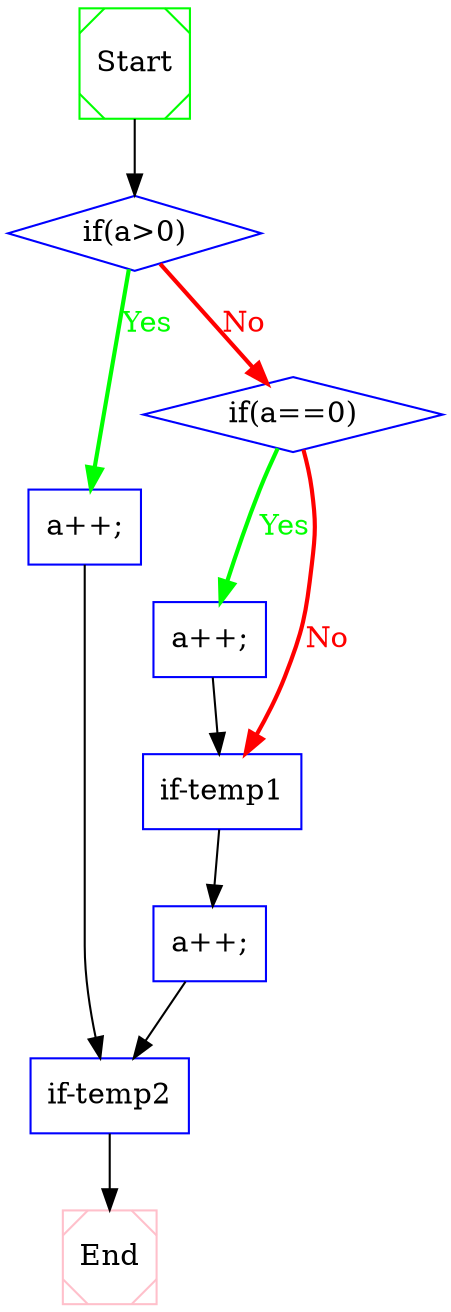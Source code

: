 digraph CFG {
 1  [shape = Msquare, color = green, label = "Start", ]
 2  [shape = diamond, color = blue, label = "if(a>0)", ]
 3  [shape = box, color = blue, label = "a++;", ]
 4  [shape = diamond, color = blue, label = "if(a==0)", ]
 5  [shape = box, color = blue, label = "a++;", ]
 6  [shape = box, color = blue, label = "if-temp1", ]
 7  [shape = box, color = blue, label = "a++;", ]
 8  [shape = box, color = blue, label = "if-temp2", ]
 9  [shape = Msquare, color = pink, label = "End", ]
 1  ->  2  [style = solid, label="", fillcolor = black, color = black, fontcolor = black]

 2  ->  4  [style = bold, label="No", fillcolor = red, color = red, fontcolor = red]
 2  ->  3  [style = bold, label="Yes", fillcolor = green, color = green, fontcolor = green]

 3  ->  8  [style = solid, label="", fillcolor = black, color = black, fontcolor = black]

 4  ->  6  [style = bold, label="No", fillcolor = red, color = red, fontcolor = red]
 4  ->  5  [style = bold, label="Yes", fillcolor = green, color = green, fontcolor = green]

 5  ->  6  [style = solid, label="", fillcolor = black, color = black, fontcolor = black]

 6  ->  7  [style = solid, label="", fillcolor = black, color = black, fontcolor = black]

 7  ->  8  [style = solid, label="", fillcolor = black, color = black, fontcolor = black]

 8  ->  9  [style = solid, label="", fillcolor = black, color = black, fontcolor = black]


}